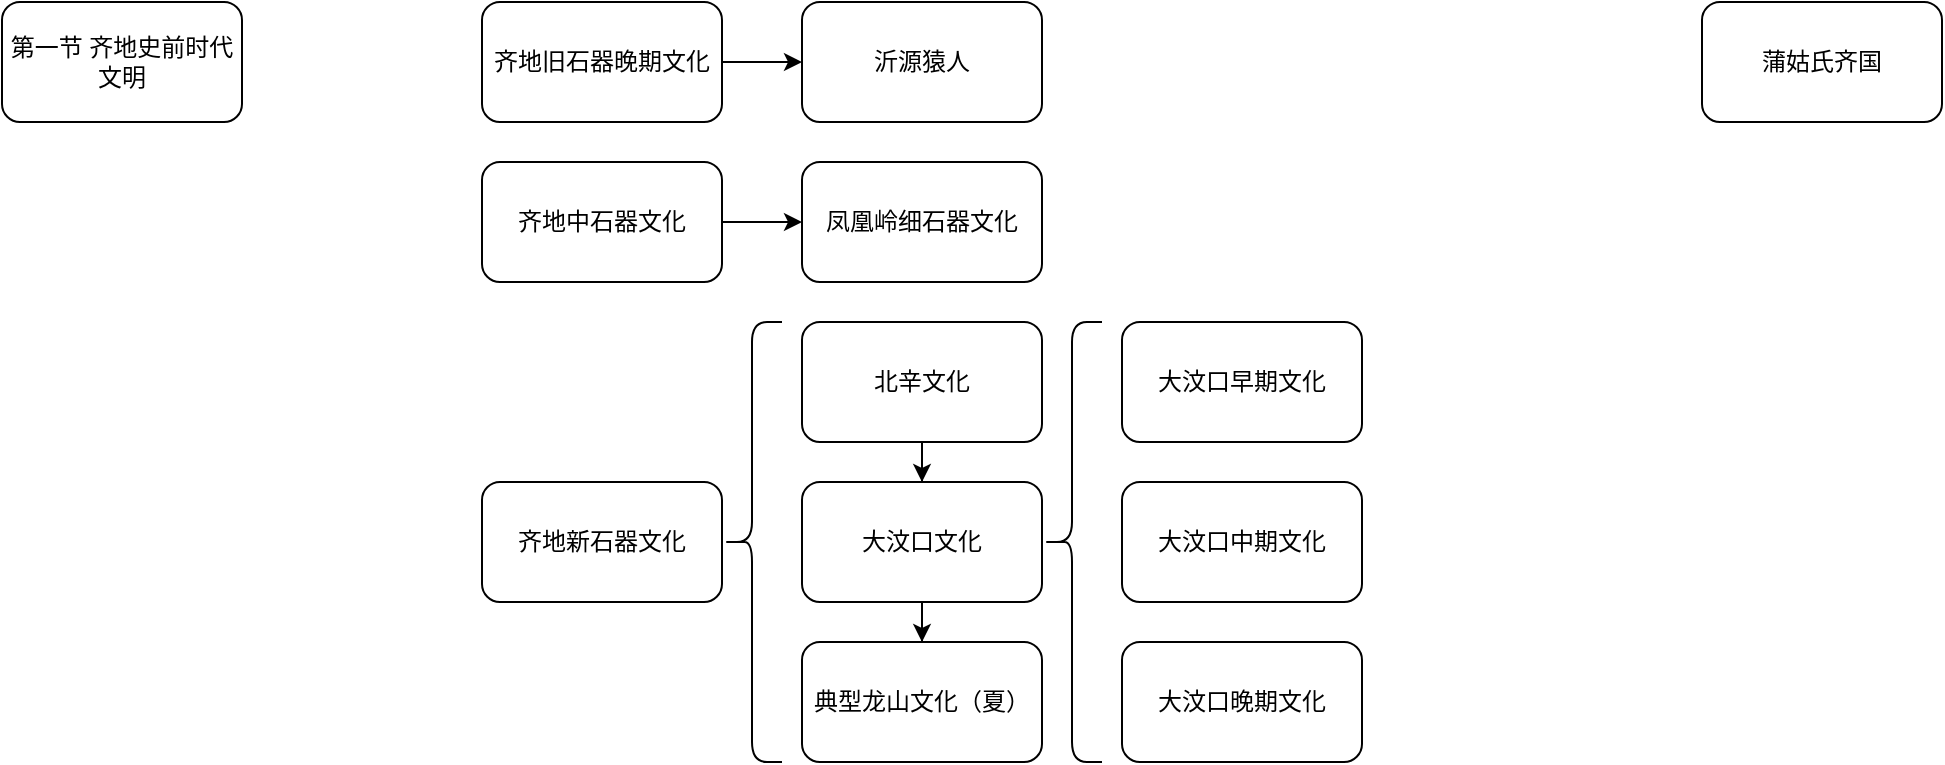 <mxfile version="15.9.4" type="github">
  <diagram id="2HCqo89a_k5TP623-R9g" name="Page-1">
    <mxGraphModel dx="609" dy="499" grid="1" gridSize="10" guides="1" tooltips="1" connect="1" arrows="1" fold="1" page="1" pageScale="1" pageWidth="850" pageHeight="1100" math="0" shadow="0">
      <root>
        <mxCell id="0" />
        <mxCell id="1" parent="0" />
        <mxCell id="EpHM9qNPW3NDd5SXR2NT-1" value="第一节 齐地史前时代文明" style="rounded=1;whiteSpace=wrap;html=1;" parent="1" vertex="1">
          <mxGeometry width="120" height="60" as="geometry" />
        </mxCell>
        <mxCell id="DHRe97Q0cgC5boPxnI73-1" value="沂源猿人" style="rounded=1;whiteSpace=wrap;html=1;" vertex="1" parent="1">
          <mxGeometry x="400" width="120" height="60" as="geometry" />
        </mxCell>
        <mxCell id="DHRe97Q0cgC5boPxnI73-3" style="edgeStyle=orthogonalEdgeStyle;rounded=0;orthogonalLoop=1;jettySize=auto;html=1;entryX=0;entryY=0.5;entryDx=0;entryDy=0;" edge="1" parent="1" source="DHRe97Q0cgC5boPxnI73-2" target="DHRe97Q0cgC5boPxnI73-1">
          <mxGeometry relative="1" as="geometry" />
        </mxCell>
        <mxCell id="DHRe97Q0cgC5boPxnI73-2" value="齐地旧石器晚期文化" style="rounded=1;whiteSpace=wrap;html=1;" vertex="1" parent="1">
          <mxGeometry x="240" width="120" height="60" as="geometry" />
        </mxCell>
        <mxCell id="DHRe97Q0cgC5boPxnI73-8" value="" style="edgeStyle=orthogonalEdgeStyle;rounded=0;orthogonalLoop=1;jettySize=auto;html=1;" edge="1" parent="1" source="DHRe97Q0cgC5boPxnI73-6" target="DHRe97Q0cgC5boPxnI73-7">
          <mxGeometry relative="1" as="geometry" />
        </mxCell>
        <mxCell id="DHRe97Q0cgC5boPxnI73-6" value="齐地中石器文化" style="rounded=1;whiteSpace=wrap;html=1;" vertex="1" parent="1">
          <mxGeometry x="240" y="80" width="120" height="60" as="geometry" />
        </mxCell>
        <mxCell id="DHRe97Q0cgC5boPxnI73-7" value="凤凰岭细石器文化" style="whiteSpace=wrap;html=1;rounded=1;" vertex="1" parent="1">
          <mxGeometry x="400" y="80" width="120" height="60" as="geometry" />
        </mxCell>
        <mxCell id="DHRe97Q0cgC5boPxnI73-9" value="齐地新石器文化" style="rounded=1;whiteSpace=wrap;html=1;" vertex="1" parent="1">
          <mxGeometry x="240" y="240" width="120" height="60" as="geometry" />
        </mxCell>
        <mxCell id="DHRe97Q0cgC5boPxnI73-13" value="" style="edgeStyle=orthogonalEdgeStyle;rounded=0;orthogonalLoop=1;jettySize=auto;html=1;" edge="1" parent="1" source="DHRe97Q0cgC5boPxnI73-10" target="DHRe97Q0cgC5boPxnI73-12">
          <mxGeometry relative="1" as="geometry" />
        </mxCell>
        <mxCell id="DHRe97Q0cgC5boPxnI73-10" value="北辛文化" style="whiteSpace=wrap;html=1;rounded=1;" vertex="1" parent="1">
          <mxGeometry x="400" y="160" width="120" height="60" as="geometry" />
        </mxCell>
        <mxCell id="DHRe97Q0cgC5boPxnI73-15" value="" style="edgeStyle=orthogonalEdgeStyle;rounded=0;orthogonalLoop=1;jettySize=auto;html=1;" edge="1" parent="1" source="DHRe97Q0cgC5boPxnI73-12" target="DHRe97Q0cgC5boPxnI73-14">
          <mxGeometry relative="1" as="geometry" />
        </mxCell>
        <mxCell id="DHRe97Q0cgC5boPxnI73-12" value="大汶口文化" style="whiteSpace=wrap;html=1;rounded=1;" vertex="1" parent="1">
          <mxGeometry x="400" y="240" width="120" height="60" as="geometry" />
        </mxCell>
        <mxCell id="DHRe97Q0cgC5boPxnI73-14" value="典型龙山文化（夏）" style="whiteSpace=wrap;html=1;rounded=1;" vertex="1" parent="1">
          <mxGeometry x="400" y="320" width="120" height="60" as="geometry" />
        </mxCell>
        <mxCell id="DHRe97Q0cgC5boPxnI73-17" value="" style="shape=curlyBracket;whiteSpace=wrap;html=1;rounded=1;" vertex="1" parent="1">
          <mxGeometry x="360" y="160" width="30" height="220" as="geometry" />
        </mxCell>
        <mxCell id="DHRe97Q0cgC5boPxnI73-19" value="" style="shape=curlyBracket;whiteSpace=wrap;html=1;rounded=1;" vertex="1" parent="1">
          <mxGeometry x="520" y="160" width="30" height="220" as="geometry" />
        </mxCell>
        <mxCell id="DHRe97Q0cgC5boPxnI73-20" value="大汶口早期文化" style="whiteSpace=wrap;html=1;rounded=1;" vertex="1" parent="1">
          <mxGeometry x="560" y="160" width="120" height="60" as="geometry" />
        </mxCell>
        <mxCell id="DHRe97Q0cgC5boPxnI73-21" value="大汶口中期文化" style="whiteSpace=wrap;html=1;rounded=1;" vertex="1" parent="1">
          <mxGeometry x="560" y="240" width="120" height="60" as="geometry" />
        </mxCell>
        <mxCell id="DHRe97Q0cgC5boPxnI73-22" value="大汶口晚期文化" style="whiteSpace=wrap;html=1;rounded=1;" vertex="1" parent="1">
          <mxGeometry x="560" y="320" width="120" height="60" as="geometry" />
        </mxCell>
        <mxCell id="DHRe97Q0cgC5boPxnI73-51" value="蒲姑氏齐国" style="rounded=1;whiteSpace=wrap;html=1;" vertex="1" parent="1">
          <mxGeometry x="850" width="120" height="60" as="geometry" />
        </mxCell>
      </root>
    </mxGraphModel>
  </diagram>
</mxfile>
